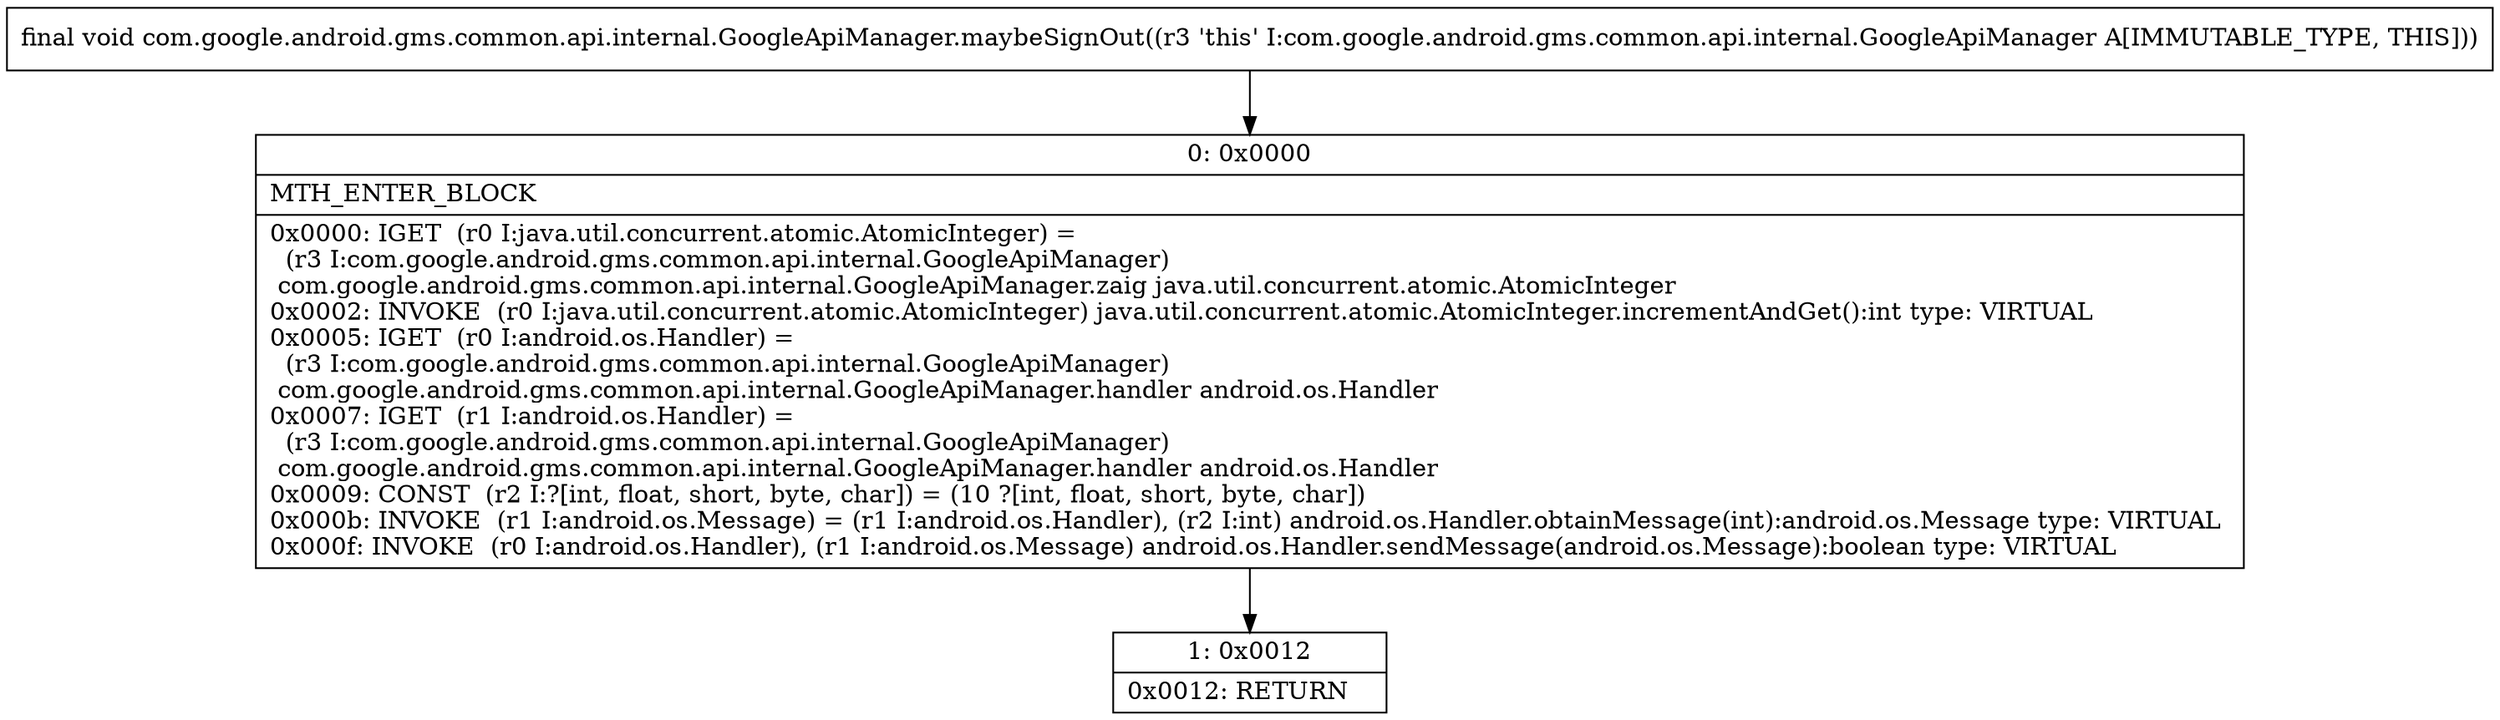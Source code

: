 digraph "CFG forcom.google.android.gms.common.api.internal.GoogleApiManager.maybeSignOut()V" {
Node_0 [shape=record,label="{0\:\ 0x0000|MTH_ENTER_BLOCK\l|0x0000: IGET  (r0 I:java.util.concurrent.atomic.AtomicInteger) = \l  (r3 I:com.google.android.gms.common.api.internal.GoogleApiManager)\l com.google.android.gms.common.api.internal.GoogleApiManager.zaig java.util.concurrent.atomic.AtomicInteger \l0x0002: INVOKE  (r0 I:java.util.concurrent.atomic.AtomicInteger) java.util.concurrent.atomic.AtomicInteger.incrementAndGet():int type: VIRTUAL \l0x0005: IGET  (r0 I:android.os.Handler) = \l  (r3 I:com.google.android.gms.common.api.internal.GoogleApiManager)\l com.google.android.gms.common.api.internal.GoogleApiManager.handler android.os.Handler \l0x0007: IGET  (r1 I:android.os.Handler) = \l  (r3 I:com.google.android.gms.common.api.internal.GoogleApiManager)\l com.google.android.gms.common.api.internal.GoogleApiManager.handler android.os.Handler \l0x0009: CONST  (r2 I:?[int, float, short, byte, char]) = (10 ?[int, float, short, byte, char]) \l0x000b: INVOKE  (r1 I:android.os.Message) = (r1 I:android.os.Handler), (r2 I:int) android.os.Handler.obtainMessage(int):android.os.Message type: VIRTUAL \l0x000f: INVOKE  (r0 I:android.os.Handler), (r1 I:android.os.Message) android.os.Handler.sendMessage(android.os.Message):boolean type: VIRTUAL \l}"];
Node_1 [shape=record,label="{1\:\ 0x0012|0x0012: RETURN   \l}"];
MethodNode[shape=record,label="{final void com.google.android.gms.common.api.internal.GoogleApiManager.maybeSignOut((r3 'this' I:com.google.android.gms.common.api.internal.GoogleApiManager A[IMMUTABLE_TYPE, THIS])) }"];
MethodNode -> Node_0;
Node_0 -> Node_1;
}

